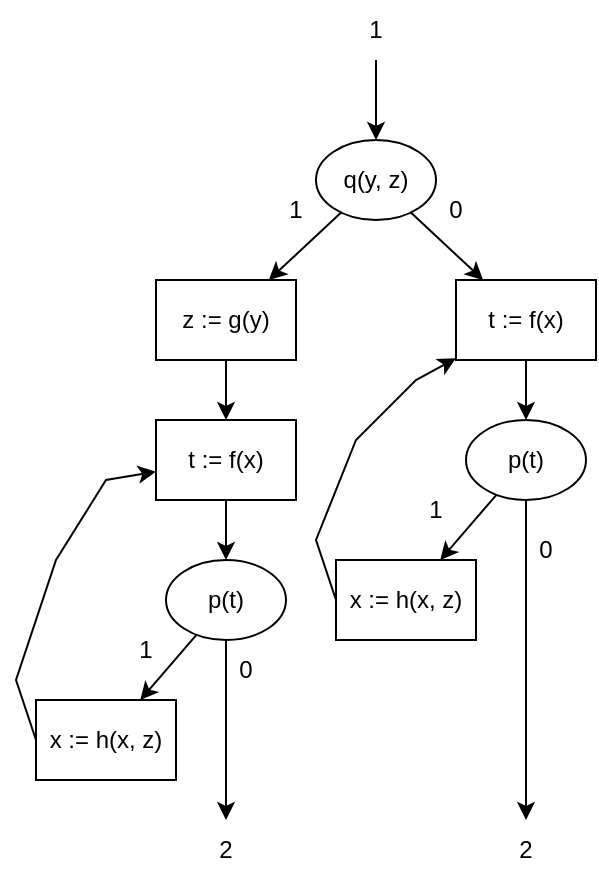 <mxfile version="15.7.0" type="device"><diagram id="auvaHYt9D2mUyiJxwVjn" name="Page-1"><mxGraphModel dx="460" dy="779" grid="1" gridSize="10" guides="1" tooltips="1" connect="1" arrows="1" fold="1" page="1" pageScale="1" pageWidth="827" pageHeight="1169" math="0" shadow="0"><root><mxCell id="0"/><mxCell id="1" parent="0"/><mxCell id="hiNz_ajpxiHRjNCUxCTQ-1" value="q(y, z)" style="ellipse;whiteSpace=wrap;html=1;" vertex="1" parent="1"><mxGeometry x="180" y="90" width="60" height="40" as="geometry"/></mxCell><mxCell id="hiNz_ajpxiHRjNCUxCTQ-2" value="" style="endArrow=classic;html=1;rounded=0;startArrow=none;" edge="1" parent="1" target="hiNz_ajpxiHRjNCUxCTQ-1"><mxGeometry width="50" height="50" relative="1" as="geometry"><mxPoint x="210" y="50" as="sourcePoint"/><mxPoint x="340" y="370" as="targetPoint"/></mxGeometry></mxCell><mxCell id="hiNz_ajpxiHRjNCUxCTQ-5" value="" style="endArrow=classic;html=1;rounded=0;" edge="1" parent="1" source="hiNz_ajpxiHRjNCUxCTQ-1" target="hiNz_ajpxiHRjNCUxCTQ-15"><mxGeometry width="50" height="50" relative="1" as="geometry"><mxPoint x="220" y="60" as="sourcePoint"/><mxPoint x="260" y="150" as="targetPoint"/></mxGeometry></mxCell><mxCell id="hiNz_ajpxiHRjNCUxCTQ-7" value="" style="endArrow=classic;html=1;rounded=0;" edge="1" parent="1" source="hiNz_ajpxiHRjNCUxCTQ-1" target="hiNz_ajpxiHRjNCUxCTQ-16"><mxGeometry width="50" height="50" relative="1" as="geometry"><mxPoint x="240" y="80" as="sourcePoint"/><mxPoint x="160" y="150" as="targetPoint"/></mxGeometry></mxCell><mxCell id="hiNz_ajpxiHRjNCUxCTQ-9" value="" style="endArrow=classic;html=1;rounded=0;" edge="1" parent="1" source="hiNz_ajpxiHRjNCUxCTQ-15" target="hiNz_ajpxiHRjNCUxCTQ-24"><mxGeometry width="50" height="50" relative="1" as="geometry"><mxPoint x="275" y="200" as="sourcePoint"/><mxPoint x="275" y="230" as="targetPoint"/></mxGeometry></mxCell><mxCell id="hiNz_ajpxiHRjNCUxCTQ-10" value="1" style="text;html=1;strokeColor=none;fillColor=none;align=center;verticalAlign=middle;whiteSpace=wrap;rounded=0;" vertex="1" parent="1"><mxGeometry x="190" y="20" width="40" height="30" as="geometry"/></mxCell><mxCell id="hiNz_ajpxiHRjNCUxCTQ-11" value="2" style="text;html=1;strokeColor=none;fillColor=none;align=center;verticalAlign=middle;whiteSpace=wrap;rounded=0;" vertex="1" parent="1"><mxGeometry x="115" y="430" width="40" height="30" as="geometry"/></mxCell><mxCell id="hiNz_ajpxiHRjNCUxCTQ-12" value="2" style="text;html=1;strokeColor=none;fillColor=none;align=center;verticalAlign=middle;whiteSpace=wrap;rounded=0;" vertex="1" parent="1"><mxGeometry x="265" y="430" width="40" height="30" as="geometry"/></mxCell><mxCell id="hiNz_ajpxiHRjNCUxCTQ-13" value="1" style="text;html=1;strokeColor=none;fillColor=none;align=center;verticalAlign=middle;whiteSpace=wrap;rounded=0;" vertex="1" parent="1"><mxGeometry x="150" y="110" width="40" height="30" as="geometry"/></mxCell><mxCell id="hiNz_ajpxiHRjNCUxCTQ-14" value="0" style="text;html=1;strokeColor=none;fillColor=none;align=center;verticalAlign=middle;whiteSpace=wrap;rounded=0;" vertex="1" parent="1"><mxGeometry x="230" y="110" width="40" height="30" as="geometry"/></mxCell><mxCell id="hiNz_ajpxiHRjNCUxCTQ-15" value="t := f(x)" style="rounded=0;whiteSpace=wrap;html=1;" vertex="1" parent="1"><mxGeometry x="250" y="160" width="70" height="40" as="geometry"/></mxCell><mxCell id="hiNz_ajpxiHRjNCUxCTQ-16" value="z := g(y)" style="rounded=0;whiteSpace=wrap;html=1;" vertex="1" parent="1"><mxGeometry x="100" y="160" width="70" height="40" as="geometry"/></mxCell><mxCell id="hiNz_ajpxiHRjNCUxCTQ-17" value="" style="endArrow=classic;html=1;rounded=0;" edge="1" parent="1" source="hiNz_ajpxiHRjNCUxCTQ-16" target="hiNz_ajpxiHRjNCUxCTQ-20"><mxGeometry width="50" height="50" relative="1" as="geometry"><mxPoint x="155" y="290" as="sourcePoint"/><mxPoint x="155" y="320" as="targetPoint"/></mxGeometry></mxCell><mxCell id="hiNz_ajpxiHRjNCUxCTQ-18" value="" style="endArrow=classic;html=1;rounded=0;" edge="1" parent="1" source="hiNz_ajpxiHRjNCUxCTQ-20" target="hiNz_ajpxiHRjNCUxCTQ-19"><mxGeometry width="50" height="50" relative="1" as="geometry"><mxPoint x="155" y="360" as="sourcePoint"/><mxPoint x="155" y="390" as="targetPoint"/></mxGeometry></mxCell><mxCell id="hiNz_ajpxiHRjNCUxCTQ-19" value="p(t)" style="ellipse;whiteSpace=wrap;html=1;" vertex="1" parent="1"><mxGeometry x="105" y="300" width="60" height="40" as="geometry"/></mxCell><mxCell id="hiNz_ajpxiHRjNCUxCTQ-20" value="t := f(x)" style="rounded=0;whiteSpace=wrap;html=1;" vertex="1" parent="1"><mxGeometry x="100" y="230" width="70" height="40" as="geometry"/></mxCell><mxCell id="hiNz_ajpxiHRjNCUxCTQ-21" value="x := h(x, z)" style="rounded=0;whiteSpace=wrap;html=1;" vertex="1" parent="1"><mxGeometry x="40" y="370" width="70" height="40" as="geometry"/></mxCell><mxCell id="hiNz_ajpxiHRjNCUxCTQ-22" value="" style="endArrow=classic;html=1;rounded=0;" edge="1" parent="1" source="hiNz_ajpxiHRjNCUxCTQ-19" target="hiNz_ajpxiHRjNCUxCTQ-21"><mxGeometry width="50" height="50" relative="1" as="geometry"><mxPoint x="155" y="280" as="sourcePoint"/><mxPoint x="155" y="310" as="targetPoint"/></mxGeometry></mxCell><mxCell id="hiNz_ajpxiHRjNCUxCTQ-23" value="" style="endArrow=classic;html=1;rounded=0;exitX=0;exitY=0.5;exitDx=0;exitDy=0;" edge="1" parent="1" source="hiNz_ajpxiHRjNCUxCTQ-21" target="hiNz_ajpxiHRjNCUxCTQ-20"><mxGeometry width="50" height="50" relative="1" as="geometry"><mxPoint x="130.342" y="347.45" as="sourcePoint"/><mxPoint x="75" y="280" as="targetPoint"/><Array as="points"><mxPoint x="30" y="360"/><mxPoint x="50" y="300"/><mxPoint x="75" y="260"/></Array></mxGeometry></mxCell><mxCell id="hiNz_ajpxiHRjNCUxCTQ-24" value="p(t)" style="ellipse;whiteSpace=wrap;html=1;" vertex="1" parent="1"><mxGeometry x="255" y="230" width="60" height="40" as="geometry"/></mxCell><mxCell id="hiNz_ajpxiHRjNCUxCTQ-25" value="x := h(x, z)" style="rounded=0;whiteSpace=wrap;html=1;" vertex="1" parent="1"><mxGeometry x="190" y="300" width="70" height="40" as="geometry"/></mxCell><mxCell id="hiNz_ajpxiHRjNCUxCTQ-26" value="" style="endArrow=classic;html=1;rounded=0;" edge="1" parent="1" source="hiNz_ajpxiHRjNCUxCTQ-24" target="hiNz_ajpxiHRjNCUxCTQ-25"><mxGeometry width="50" height="50" relative="1" as="geometry"><mxPoint x="285" y="210" as="sourcePoint"/><mxPoint x="285" y="240" as="targetPoint"/></mxGeometry></mxCell><mxCell id="hiNz_ajpxiHRjNCUxCTQ-27" value="" style="endArrow=classic;html=1;rounded=0;exitX=0;exitY=0.5;exitDx=0;exitDy=0;" edge="1" parent="1" source="hiNz_ajpxiHRjNCUxCTQ-25" target="hiNz_ajpxiHRjNCUxCTQ-15"><mxGeometry width="50" height="50" relative="1" as="geometry"><mxPoint x="280.342" y="277.45" as="sourcePoint"/><mxPoint x="225" y="210" as="targetPoint"/><Array as="points"><mxPoint x="180" y="290"/><mxPoint x="200" y="240"/><mxPoint x="230" y="210"/></Array></mxGeometry></mxCell><mxCell id="hiNz_ajpxiHRjNCUxCTQ-28" value="" style="endArrow=classic;html=1;rounded=0;" edge="1" parent="1" source="hiNz_ajpxiHRjNCUxCTQ-19"><mxGeometry width="50" height="50" relative="1" as="geometry"><mxPoint x="145" y="140" as="sourcePoint"/><mxPoint x="135" y="430" as="targetPoint"/></mxGeometry></mxCell><mxCell id="hiNz_ajpxiHRjNCUxCTQ-29" value="" style="endArrow=classic;html=1;rounded=0;" edge="1" parent="1" source="hiNz_ajpxiHRjNCUxCTQ-24"><mxGeometry width="50" height="50" relative="1" as="geometry"><mxPoint x="145" y="350" as="sourcePoint"/><mxPoint x="285" y="430" as="targetPoint"/></mxGeometry></mxCell><mxCell id="hiNz_ajpxiHRjNCUxCTQ-30" value="0" style="text;html=1;strokeColor=none;fillColor=none;align=center;verticalAlign=middle;whiteSpace=wrap;rounded=0;" vertex="1" parent="1"><mxGeometry x="275" y="280" width="40" height="30" as="geometry"/></mxCell><mxCell id="hiNz_ajpxiHRjNCUxCTQ-31" value="0" style="text;html=1;strokeColor=none;fillColor=none;align=center;verticalAlign=middle;whiteSpace=wrap;rounded=0;" vertex="1" parent="1"><mxGeometry x="125" y="340" width="40" height="30" as="geometry"/></mxCell><mxCell id="hiNz_ajpxiHRjNCUxCTQ-32" value="1" style="text;html=1;strokeColor=none;fillColor=none;align=center;verticalAlign=middle;whiteSpace=wrap;rounded=0;" vertex="1" parent="1"><mxGeometry x="75" y="330" width="40" height="30" as="geometry"/></mxCell><mxCell id="hiNz_ajpxiHRjNCUxCTQ-33" value="1" style="text;html=1;strokeColor=none;fillColor=none;align=center;verticalAlign=middle;whiteSpace=wrap;rounded=0;" vertex="1" parent="1"><mxGeometry x="220" y="260" width="40" height="30" as="geometry"/></mxCell></root></mxGraphModel></diagram></mxfile>